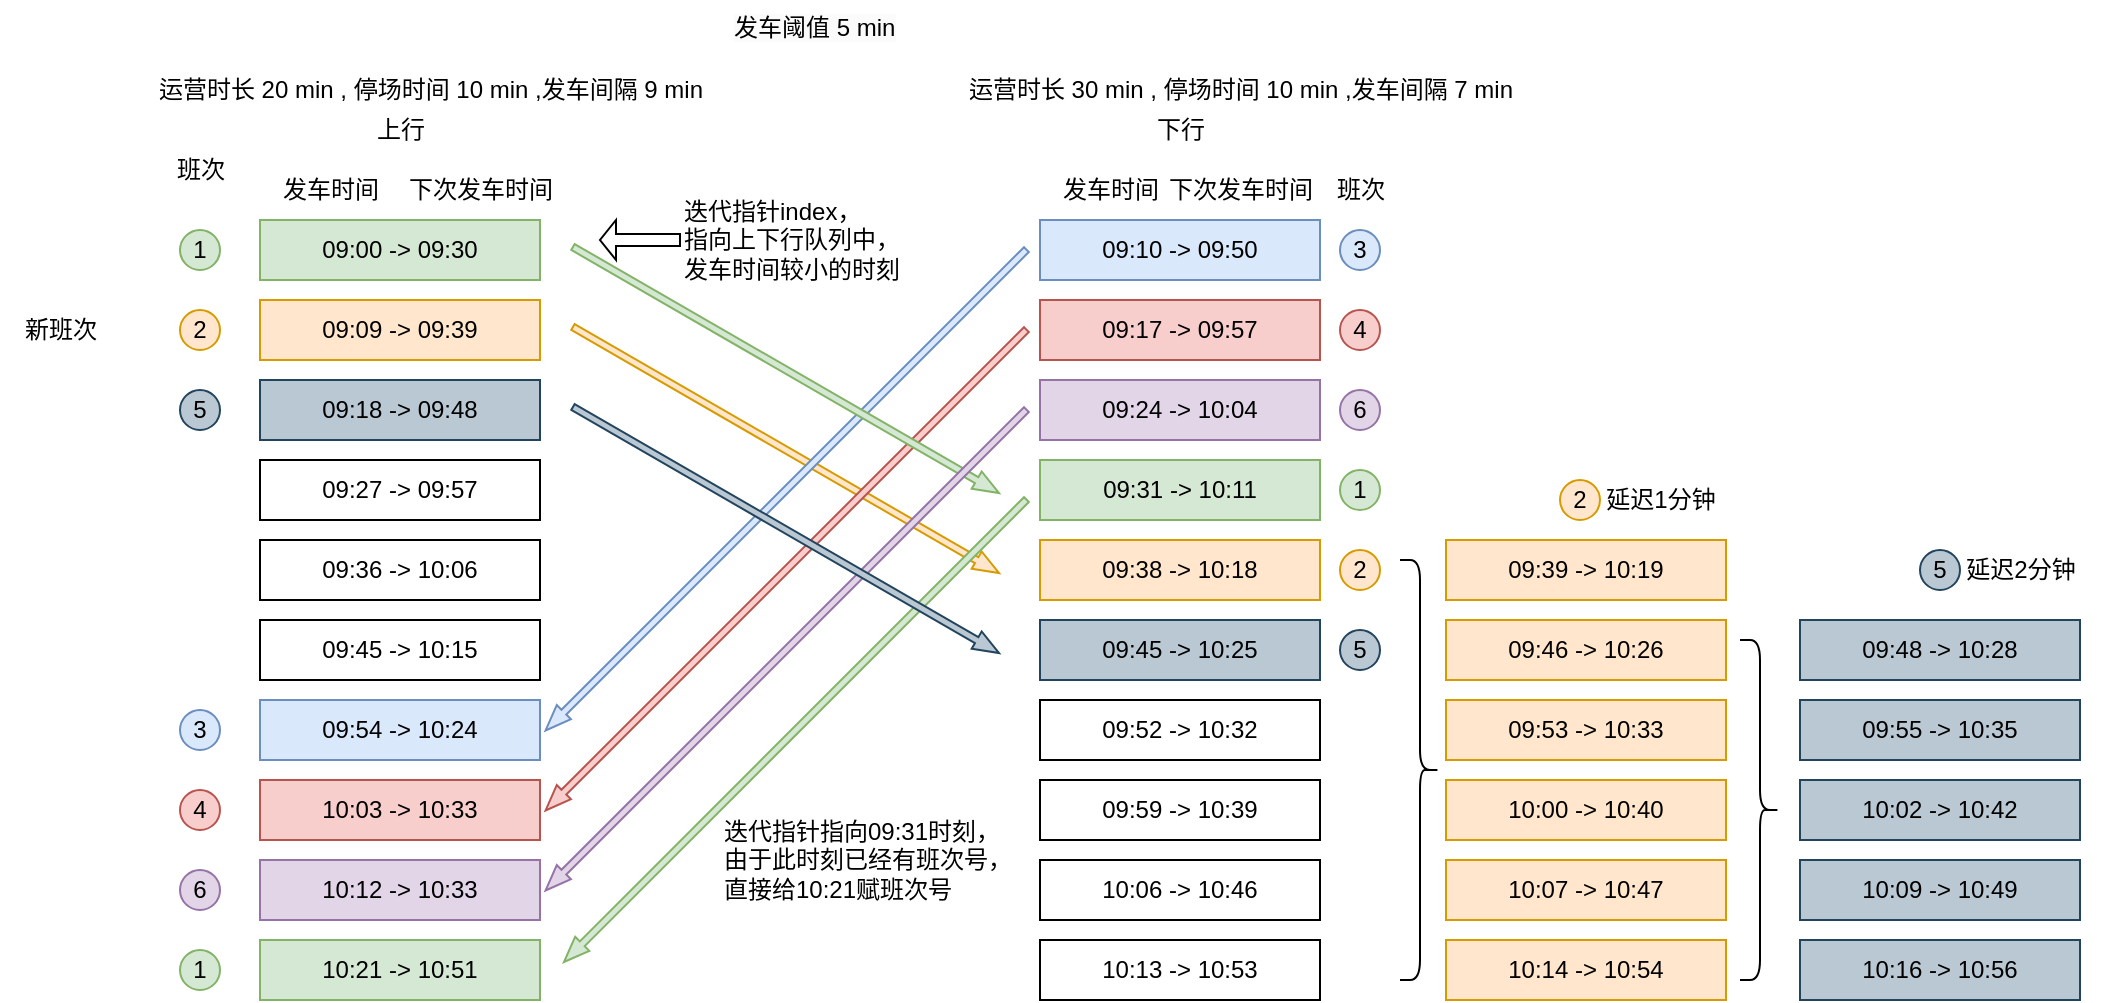 <mxfile version="21.0.6" type="github"><diagram name="第 1 页" id="WiTagBOTv5Obc7UUUAwQ"><mxGraphModel dx="2261" dy="1965" grid="1" gridSize="10" guides="1" tooltips="1" connect="1" arrows="1" fold="1" page="1" pageScale="1" pageWidth="827" pageHeight="1169" math="0" shadow="0"><root><mxCell id="0"/><mxCell id="1" parent="0"/><mxCell id="cPGGd7SGVUYD-8CJLFrh-1" value="09:00 -&amp;gt; 09:30" style="rounded=0;whiteSpace=wrap;html=1;fillColor=#d5e8d4;strokeColor=#82b366;" parent="1" vertex="1"><mxGeometry x="120" y="80" width="140" height="30" as="geometry"/></mxCell><mxCell id="cPGGd7SGVUYD-8CJLFrh-14" value="09:09 -&amp;gt; 09:39" style="rounded=0;whiteSpace=wrap;html=1;fillColor=#ffe6cc;strokeColor=#d79b00;" parent="1" vertex="1"><mxGeometry x="120" y="120" width="140" height="30" as="geometry"/></mxCell><mxCell id="cPGGd7SGVUYD-8CJLFrh-15" value="09:18 -&amp;gt; 09:48" style="rounded=0;whiteSpace=wrap;html=1;fillColor=#bac8d3;strokeColor=#23445d;" parent="1" vertex="1"><mxGeometry x="120" y="160" width="140" height="30" as="geometry"/></mxCell><mxCell id="cPGGd7SGVUYD-8CJLFrh-16" value="09:27 -&amp;gt; 09:57" style="rounded=0;whiteSpace=wrap;html=1;" parent="1" vertex="1"><mxGeometry x="120" y="200" width="140" height="30" as="geometry"/></mxCell><mxCell id="cPGGd7SGVUYD-8CJLFrh-17" value="09:36 -&amp;gt; 10:06" style="rounded=0;whiteSpace=wrap;html=1;" parent="1" vertex="1"><mxGeometry x="120" y="240" width="140" height="30" as="geometry"/></mxCell><mxCell id="cPGGd7SGVUYD-8CJLFrh-18" value="09:45 -&amp;gt; 10:15" style="rounded=0;whiteSpace=wrap;html=1;" parent="1" vertex="1"><mxGeometry x="120" y="280" width="140" height="30" as="geometry"/></mxCell><mxCell id="cPGGd7SGVUYD-8CJLFrh-19" value="09:54 -&amp;gt; 10:24" style="rounded=0;whiteSpace=wrap;html=1;fillColor=#dae8fc;strokeColor=#6c8ebf;" parent="1" vertex="1"><mxGeometry x="120" y="320" width="140" height="30" as="geometry"/></mxCell><mxCell id="cPGGd7SGVUYD-8CJLFrh-20" value="10:03 -&amp;gt; 10:33" style="rounded=0;whiteSpace=wrap;html=1;fillColor=#f8cecc;strokeColor=#b85450;" parent="1" vertex="1"><mxGeometry x="120" y="360" width="140" height="30" as="geometry"/></mxCell><mxCell id="cPGGd7SGVUYD-8CJLFrh-21" value="运营时长 20 min , 停场时间 10 min ,发车间隔 9 min" style="text;html=1;align=center;verticalAlign=middle;resizable=0;points=[];autosize=1;strokeColor=none;fillColor=none;" parent="1" vertex="1"><mxGeometry x="55" width="300" height="30" as="geometry"/></mxCell><mxCell id="cPGGd7SGVUYD-8CJLFrh-22" value="上行" style="text;html=1;align=center;verticalAlign=middle;resizable=0;points=[];autosize=1;strokeColor=none;fillColor=none;" parent="1" vertex="1"><mxGeometry x="165" y="20" width="50" height="30" as="geometry"/></mxCell><mxCell id="cPGGd7SGVUYD-8CJLFrh-23" value="发车时间" style="text;html=1;align=center;verticalAlign=middle;resizable=0;points=[];autosize=1;strokeColor=none;fillColor=none;" parent="1" vertex="1"><mxGeometry x="120" y="50" width="70" height="30" as="geometry"/></mxCell><mxCell id="cPGGd7SGVUYD-8CJLFrh-24" value="下次发车时间" style="text;html=1;align=center;verticalAlign=middle;resizable=0;points=[];autosize=1;strokeColor=none;fillColor=none;" parent="1" vertex="1"><mxGeometry x="180" y="50" width="100" height="30" as="geometry"/></mxCell><mxCell id="cPGGd7SGVUYD-8CJLFrh-25" value="09:10 -&amp;gt; 09:50" style="rounded=0;whiteSpace=wrap;html=1;fillColor=#dae8fc;strokeColor=#6c8ebf;" parent="1" vertex="1"><mxGeometry x="510" y="80" width="140" height="30" as="geometry"/></mxCell><mxCell id="cPGGd7SGVUYD-8CJLFrh-26" value="09:17 -&amp;gt; 09:57" style="rounded=0;whiteSpace=wrap;html=1;fillColor=#f8cecc;strokeColor=#b85450;" parent="1" vertex="1"><mxGeometry x="510" y="120" width="140" height="30" as="geometry"/></mxCell><mxCell id="cPGGd7SGVUYD-8CJLFrh-27" value="09:24 -&amp;gt; 10:04" style="rounded=0;whiteSpace=wrap;html=1;fillColor=#e1d5e7;strokeColor=#9673a6;" parent="1" vertex="1"><mxGeometry x="510" y="160" width="140" height="30" as="geometry"/></mxCell><mxCell id="cPGGd7SGVUYD-8CJLFrh-28" value="09:31 -&amp;gt; 10:11" style="rounded=0;whiteSpace=wrap;html=1;fillColor=#d5e8d4;strokeColor=#82b366;" parent="1" vertex="1"><mxGeometry x="510" y="200" width="140" height="30" as="geometry"/></mxCell><mxCell id="cPGGd7SGVUYD-8CJLFrh-29" value="09:38 -&amp;gt; 10:18" style="rounded=0;whiteSpace=wrap;html=1;fillColor=#ffe6cc;strokeColor=#d79b00;" parent="1" vertex="1"><mxGeometry x="510" y="240" width="140" height="30" as="geometry"/></mxCell><mxCell id="cPGGd7SGVUYD-8CJLFrh-30" value="09:45 -&amp;gt; 10:25" style="rounded=0;whiteSpace=wrap;html=1;fillColor=#bac8d3;strokeColor=#23445d;" parent="1" vertex="1"><mxGeometry x="510" y="280" width="140" height="30" as="geometry"/></mxCell><mxCell id="cPGGd7SGVUYD-8CJLFrh-31" value="09:52 -&amp;gt; 10:32" style="rounded=0;whiteSpace=wrap;html=1;" parent="1" vertex="1"><mxGeometry x="510" y="320" width="140" height="30" as="geometry"/></mxCell><mxCell id="cPGGd7SGVUYD-8CJLFrh-32" value="09:59 -&amp;gt; 10:39" style="rounded=0;whiteSpace=wrap;html=1;" parent="1" vertex="1"><mxGeometry x="510" y="360" width="140" height="30" as="geometry"/></mxCell><mxCell id="cPGGd7SGVUYD-8CJLFrh-33" value="下行" style="text;html=1;align=center;verticalAlign=middle;resizable=0;points=[];autosize=1;strokeColor=none;fillColor=none;" parent="1" vertex="1"><mxGeometry x="555" y="20" width="50" height="30" as="geometry"/></mxCell><mxCell id="cPGGd7SGVUYD-8CJLFrh-34" value="发车时间" style="text;html=1;align=center;verticalAlign=middle;resizable=0;points=[];autosize=1;strokeColor=none;fillColor=none;" parent="1" vertex="1"><mxGeometry x="510" y="50" width="70" height="30" as="geometry"/></mxCell><mxCell id="cPGGd7SGVUYD-8CJLFrh-35" value="下次发车时间" style="text;html=1;align=center;verticalAlign=middle;resizable=0;points=[];autosize=1;strokeColor=none;fillColor=none;" parent="1" vertex="1"><mxGeometry x="560" y="50" width="100" height="30" as="geometry"/></mxCell><mxCell id="cPGGd7SGVUYD-8CJLFrh-53" value="" style="html=1;shadow=0;dashed=0;align=center;verticalAlign=middle;shape=mxgraph.arrows2.arrow;dy=0.66;dx=12.92;notch=0;rotation=30;fillColor=#ffe6cc;strokeColor=#d79b00;" parent="1" vertex="1"><mxGeometry x="260" y="190" width="246" height="10" as="geometry"/></mxCell><mxCell id="cPGGd7SGVUYD-8CJLFrh-62" value="新班次" style="text;html=1;align=center;verticalAlign=middle;resizable=0;points=[];autosize=1;strokeColor=none;fillColor=none;fontColor=#000000;" parent="1" vertex="1"><mxGeometry x="-10" y="120" width="60" height="30" as="geometry"/></mxCell><mxCell id="0OCsSbj0izXZ-WNtlttm-1" value="" style="shape=curlyBracket;whiteSpace=wrap;html=1;rounded=1;flipH=1;labelPosition=right;verticalLabelPosition=middle;align=left;verticalAlign=middle;" parent="1" vertex="1"><mxGeometry x="690" y="250" width="20" height="210" as="geometry"/></mxCell><mxCell id="0OCsSbj0izXZ-WNtlttm-5" value="10:12 -&amp;gt; 10:33" style="rounded=0;whiteSpace=wrap;html=1;fillColor=#e1d5e7;strokeColor=#9673a6;" parent="1" vertex="1"><mxGeometry x="120" y="400" width="140" height="30" as="geometry"/></mxCell><mxCell id="0OCsSbj0izXZ-WNtlttm-6" value="10:21 -&amp;gt; 10:51" style="rounded=0;whiteSpace=wrap;html=1;fillColor=#d5e8d4;strokeColor=#82b366;" parent="1" vertex="1"><mxGeometry x="120" y="440" width="140" height="30" as="geometry"/></mxCell><mxCell id="0OCsSbj0izXZ-WNtlttm-7" value="10:06 -&amp;gt; 10:46" style="rounded=0;whiteSpace=wrap;html=1;" parent="1" vertex="1"><mxGeometry x="510" y="400" width="140" height="30" as="geometry"/></mxCell><mxCell id="0OCsSbj0izXZ-WNtlttm-8" value="10:13 -&amp;gt; 10:53" style="rounded=0;whiteSpace=wrap;html=1;" parent="1" vertex="1"><mxGeometry x="510" y="440" width="140" height="30" as="geometry"/></mxCell><mxCell id="0OCsSbj0izXZ-WNtlttm-11" value="&lt;span style=&quot;color: rgb(0, 0, 0); font-family: Helvetica; font-size: 12px; font-style: normal; font-variant-ligatures: normal; font-variant-caps: normal; font-weight: 400; letter-spacing: normal; orphans: 2; text-align: center; text-indent: 0px; text-transform: none; widows: 2; word-spacing: 0px; -webkit-text-stroke-width: 0px; background-color: rgb(251, 251, 251); text-decoration-thickness: initial; text-decoration-style: initial; text-decoration-color: initial; float: none; display: inline !important;&quot;&gt;发车阈值 5 min&lt;/span&gt;" style="text;whiteSpace=wrap;html=1;" parent="1" vertex="1"><mxGeometry x="355" y="-30" width="130" height="40" as="geometry"/></mxCell><mxCell id="0OCsSbj0izXZ-WNtlttm-12" value="运营时长 30 min , 停场时间 10 min ,发车间隔 7 min" style="text;html=1;align=center;verticalAlign=middle;resizable=0;points=[];autosize=1;strokeColor=none;fillColor=none;" parent="1" vertex="1"><mxGeometry x="460" width="300" height="30" as="geometry"/></mxCell><mxCell id="0OCsSbj0izXZ-WNtlttm-19" value="09:39 -&amp;gt; 10:19" style="rounded=0;whiteSpace=wrap;html=1;fillColor=#ffe6cc;strokeColor=#d79b00;" parent="1" vertex="1"><mxGeometry x="713" y="240" width="140" height="30" as="geometry"/></mxCell><mxCell id="0OCsSbj0izXZ-WNtlttm-20" value="09:46 -&amp;gt; 10:26" style="rounded=0;whiteSpace=wrap;html=1;fillColor=#ffe6cc;strokeColor=#d79b00;" parent="1" vertex="1"><mxGeometry x="713" y="280" width="140" height="30" as="geometry"/></mxCell><mxCell id="0OCsSbj0izXZ-WNtlttm-21" value="09:53 -&amp;gt; 10:33" style="rounded=0;whiteSpace=wrap;html=1;fillColor=#ffe6cc;strokeColor=#d79b00;" parent="1" vertex="1"><mxGeometry x="713" y="320" width="140" height="30" as="geometry"/></mxCell><mxCell id="0OCsSbj0izXZ-WNtlttm-22" value="10:00 -&amp;gt; 10:40" style="rounded=0;whiteSpace=wrap;html=1;fillColor=#ffe6cc;strokeColor=#d79b00;" parent="1" vertex="1"><mxGeometry x="713" y="360" width="140" height="30" as="geometry"/></mxCell><mxCell id="0OCsSbj0izXZ-WNtlttm-23" value="10:07 -&amp;gt; 10:47" style="rounded=0;whiteSpace=wrap;html=1;fillColor=#ffe6cc;strokeColor=#d79b00;" parent="1" vertex="1"><mxGeometry x="713" y="400" width="140" height="30" as="geometry"/></mxCell><mxCell id="0OCsSbj0izXZ-WNtlttm-24" value="10:14 -&amp;gt; 10:54" style="rounded=0;whiteSpace=wrap;html=1;fillColor=#ffe6cc;strokeColor=#d79b00;" parent="1" vertex="1"><mxGeometry x="713" y="440" width="140" height="30" as="geometry"/></mxCell><mxCell id="0OCsSbj0izXZ-WNtlttm-26" value="" style="html=1;shadow=0;dashed=0;align=center;verticalAlign=middle;shape=mxgraph.arrows2.arrow;dy=0.66;dx=12.92;notch=0;rotation=-225;fillColor=#dae8fc;strokeColor=#6c8ebf;" parent="1" vertex="1"><mxGeometry x="213" y="210" width="340" height="10" as="geometry"/></mxCell><mxCell id="0OCsSbj0izXZ-WNtlttm-28" value="" style="html=1;shadow=0;dashed=0;align=center;verticalAlign=middle;shape=mxgraph.arrows2.arrow;dy=0.66;dx=12.92;notch=0;rotation=-225;fillColor=#f8cecc;strokeColor=#b85450;" parent="1" vertex="1"><mxGeometry x="213" y="250" width="340" height="10" as="geometry"/></mxCell><mxCell id="0OCsSbj0izXZ-WNtlttm-27" value="" style="html=1;shadow=0;dashed=0;align=center;verticalAlign=middle;shape=mxgraph.arrows2.arrow;dy=0.66;dx=12.92;notch=0;rotation=30;fillColor=#d5e8d4;strokeColor=#82b366;" parent="1" vertex="1"><mxGeometry x="260" y="150" width="246" height="10" as="geometry"/></mxCell><mxCell id="0OCsSbj0izXZ-WNtlttm-29" value="1" style="ellipse;whiteSpace=wrap;html=1;aspect=fixed;fillColor=#d5e8d4;strokeColor=#82b366;" parent="1" vertex="1"><mxGeometry x="80" y="85" width="20" height="20" as="geometry"/></mxCell><mxCell id="0OCsSbj0izXZ-WNtlttm-30" value="2" style="ellipse;whiteSpace=wrap;html=1;aspect=fixed;fillColor=#ffe6cc;strokeColor=#d79b00;" parent="1" vertex="1"><mxGeometry x="80" y="125" width="20" height="20" as="geometry"/></mxCell><mxCell id="0OCsSbj0izXZ-WNtlttm-31" value="3" style="ellipse;whiteSpace=wrap;html=1;aspect=fixed;fillColor=#dae8fc;strokeColor=#6c8ebf;" parent="1" vertex="1"><mxGeometry x="660" y="85" width="20" height="20" as="geometry"/></mxCell><mxCell id="0OCsSbj0izXZ-WNtlttm-34" value="4" style="ellipse;whiteSpace=wrap;html=1;aspect=fixed;fillColor=#f8cecc;strokeColor=#b85450;" parent="1" vertex="1"><mxGeometry x="660" y="125" width="20" height="20" as="geometry"/></mxCell><mxCell id="0OCsSbj0izXZ-WNtlttm-35" value="1" style="ellipse;whiteSpace=wrap;html=1;aspect=fixed;fillColor=#d5e8d4;strokeColor=#82b366;" parent="1" vertex="1"><mxGeometry x="660" y="205" width="20" height="20" as="geometry"/></mxCell><mxCell id="0OCsSbj0izXZ-WNtlttm-36" value="2" style="ellipse;whiteSpace=wrap;html=1;aspect=fixed;fillColor=#ffe6cc;strokeColor=#d79b00;" parent="1" vertex="1"><mxGeometry x="660" y="245" width="20" height="20" as="geometry"/></mxCell><mxCell id="0OCsSbj0izXZ-WNtlttm-37" value="3" style="ellipse;whiteSpace=wrap;html=1;aspect=fixed;fillColor=#dae8fc;strokeColor=#6c8ebf;" parent="1" vertex="1"><mxGeometry x="80" y="325" width="20" height="20" as="geometry"/></mxCell><mxCell id="0OCsSbj0izXZ-WNtlttm-38" value="4" style="ellipse;whiteSpace=wrap;html=1;aspect=fixed;fillColor=#f8cecc;strokeColor=#b85450;" parent="1" vertex="1"><mxGeometry x="80" y="365" width="20" height="20" as="geometry"/></mxCell><mxCell id="0OCsSbj0izXZ-WNtlttm-39" value="" style="html=1;shadow=0;dashed=0;align=center;verticalAlign=middle;shape=mxgraph.arrows2.arrow;dy=0.66;dx=12.92;notch=0;rotation=-225;fillColor=#d5e8d4;strokeColor=#82b366;" parent="1" vertex="1"><mxGeometry x="224.1" y="330.4" width="327" height="10" as="geometry"/></mxCell><mxCell id="0OCsSbj0izXZ-WNtlttm-40" value="1" style="ellipse;whiteSpace=wrap;html=1;aspect=fixed;fillColor=#d5e8d4;strokeColor=#82b366;" parent="1" vertex="1"><mxGeometry x="80" y="445" width="20" height="20" as="geometry"/></mxCell><mxCell id="0OCsSbj0izXZ-WNtlttm-41" value="" style="shape=singleArrow;whiteSpace=wrap;html=1;rotation=-180;" parent="1" vertex="1"><mxGeometry x="290" y="80" width="40" height="20" as="geometry"/></mxCell><mxCell id="0OCsSbj0izXZ-WNtlttm-44" value="" style="html=1;shadow=0;dashed=0;align=center;verticalAlign=middle;shape=mxgraph.arrows2.arrow;dy=0.66;dx=12.92;notch=0;rotation=-225;fillColor=#e1d5e7;strokeColor=#9673a6;" parent="1" vertex="1"><mxGeometry x="213" y="290" width="340" height="10" as="geometry"/></mxCell><mxCell id="0OCsSbj0izXZ-WNtlttm-42" value="迭代指针index，&lt;br&gt;指向上下行队列中，&lt;br&gt;发车时间较小的时刻" style="text;html=1;align=left;verticalAlign=middle;resizable=0;points=[];autosize=1;strokeColor=none;fillColor=none;" parent="1" vertex="1"><mxGeometry x="330" y="60" width="130" height="60" as="geometry"/></mxCell><mxCell id="0OCsSbj0izXZ-WNtlttm-43" value="迭代指针指向09:31时刻，&lt;br&gt;由于此时刻已经有班次号，&lt;br&gt;直接给10:21赋班次号" style="text;html=1;align=left;verticalAlign=middle;resizable=0;points=[];autosize=1;strokeColor=none;fillColor=none;" parent="1" vertex="1"><mxGeometry x="350" y="370" width="170" height="60" as="geometry"/></mxCell><mxCell id="0OCsSbj0izXZ-WNtlttm-45" value="5" style="ellipse;whiteSpace=wrap;html=1;aspect=fixed;fillColor=#bac8d3;strokeColor=#23445d;" parent="1" vertex="1"><mxGeometry x="80" y="165" width="20" height="20" as="geometry"/></mxCell><mxCell id="0OCsSbj0izXZ-WNtlttm-46" value="6" style="ellipse;whiteSpace=wrap;html=1;aspect=fixed;fillColor=#e1d5e7;strokeColor=#9673a6;" parent="1" vertex="1"><mxGeometry x="660" y="165" width="20" height="20" as="geometry"/></mxCell><mxCell id="0OCsSbj0izXZ-WNtlttm-47" value="6" style="ellipse;whiteSpace=wrap;html=1;aspect=fixed;fillColor=#e1d5e7;strokeColor=#9673a6;" parent="1" vertex="1"><mxGeometry x="80" y="405" width="20" height="20" as="geometry"/></mxCell><mxCell id="0OCsSbj0izXZ-WNtlttm-48" value="班次" style="text;html=1;align=center;verticalAlign=middle;resizable=0;points=[];autosize=1;strokeColor=none;fillColor=none;" parent="1" vertex="1"><mxGeometry x="65" y="40" width="50" height="30" as="geometry"/></mxCell><mxCell id="0OCsSbj0izXZ-WNtlttm-49" value="班次" style="text;html=1;align=center;verticalAlign=middle;resizable=0;points=[];autosize=1;strokeColor=none;fillColor=none;" parent="1" vertex="1"><mxGeometry x="645" y="50" width="50" height="30" as="geometry"/></mxCell><mxCell id="0OCsSbj0izXZ-WNtlttm-51" value="" style="html=1;shadow=0;dashed=0;align=center;verticalAlign=middle;shape=mxgraph.arrows2.arrow;dy=0.66;dx=12.92;notch=0;rotation=30;fillColor=#bac8d3;strokeColor=#23445d;" parent="1" vertex="1"><mxGeometry x="260" y="230" width="246" height="10" as="geometry"/></mxCell><mxCell id="0OCsSbj0izXZ-WNtlttm-52" value="09:48 -&amp;gt; 10:28" style="rounded=0;whiteSpace=wrap;html=1;fillColor=#bac8d3;strokeColor=#23445d;" parent="1" vertex="1"><mxGeometry x="890" y="280" width="140" height="30" as="geometry"/></mxCell><mxCell id="0OCsSbj0izXZ-WNtlttm-53" value="09:55 -&amp;gt; 10:35" style="rounded=0;whiteSpace=wrap;html=1;fillColor=#bac8d3;strokeColor=#23445d;" parent="1" vertex="1"><mxGeometry x="890" y="320" width="140" height="30" as="geometry"/></mxCell><mxCell id="0OCsSbj0izXZ-WNtlttm-54" value="10:02 -&amp;gt; 10:42" style="rounded=0;whiteSpace=wrap;html=1;fillColor=#bac8d3;strokeColor=#23445d;" parent="1" vertex="1"><mxGeometry x="890" y="360" width="140" height="30" as="geometry"/></mxCell><mxCell id="0OCsSbj0izXZ-WNtlttm-55" value="10:09 -&amp;gt; 10:49" style="rounded=0;whiteSpace=wrap;html=1;fillColor=#bac8d3;strokeColor=#23445d;" parent="1" vertex="1"><mxGeometry x="890" y="400" width="140" height="30" as="geometry"/></mxCell><mxCell id="0OCsSbj0izXZ-WNtlttm-56" value="10:16 -&amp;gt; 10:56" style="rounded=0;whiteSpace=wrap;html=1;fillColor=#bac8d3;strokeColor=#23445d;" parent="1" vertex="1"><mxGeometry x="890" y="440" width="140" height="30" as="geometry"/></mxCell><mxCell id="0OCsSbj0izXZ-WNtlttm-57" value="2" style="ellipse;whiteSpace=wrap;html=1;aspect=fixed;fillColor=#ffe6cc;strokeColor=#d79b00;" parent="1" vertex="1"><mxGeometry x="770" y="210" width="20" height="20" as="geometry"/></mxCell><mxCell id="0OCsSbj0izXZ-WNtlttm-58" value="5" style="ellipse;whiteSpace=wrap;html=1;aspect=fixed;fillColor=#bac8d3;strokeColor=#23445d;" parent="1" vertex="1"><mxGeometry x="950" y="245" width="20" height="20" as="geometry"/></mxCell><mxCell id="0OCsSbj0izXZ-WNtlttm-59" value="5" style="ellipse;whiteSpace=wrap;html=1;aspect=fixed;fillColor=#bac8d3;strokeColor=#23445d;" parent="1" vertex="1"><mxGeometry x="660" y="285" width="20" height="20" as="geometry"/></mxCell><mxCell id="0OCsSbj0izXZ-WNtlttm-60" value="延迟1分钟" style="text;html=1;align=center;verticalAlign=middle;resizable=0;points=[];autosize=1;strokeColor=none;fillColor=none;" parent="1" vertex="1"><mxGeometry x="780" y="205" width="80" height="30" as="geometry"/></mxCell><mxCell id="0OCsSbj0izXZ-WNtlttm-61" value="延迟2分钟" style="text;html=1;align=center;verticalAlign=middle;resizable=0;points=[];autosize=1;strokeColor=none;fillColor=none;" parent="1" vertex="1"><mxGeometry x="960" y="240" width="80" height="30" as="geometry"/></mxCell><mxCell id="0OCsSbj0izXZ-WNtlttm-62" value="" style="shape=curlyBracket;whiteSpace=wrap;html=1;rounded=1;flipH=1;labelPosition=right;verticalLabelPosition=middle;align=left;verticalAlign=middle;" parent="1" vertex="1"><mxGeometry x="860" y="290" width="20" height="170" as="geometry"/></mxCell></root></mxGraphModel></diagram></mxfile>
